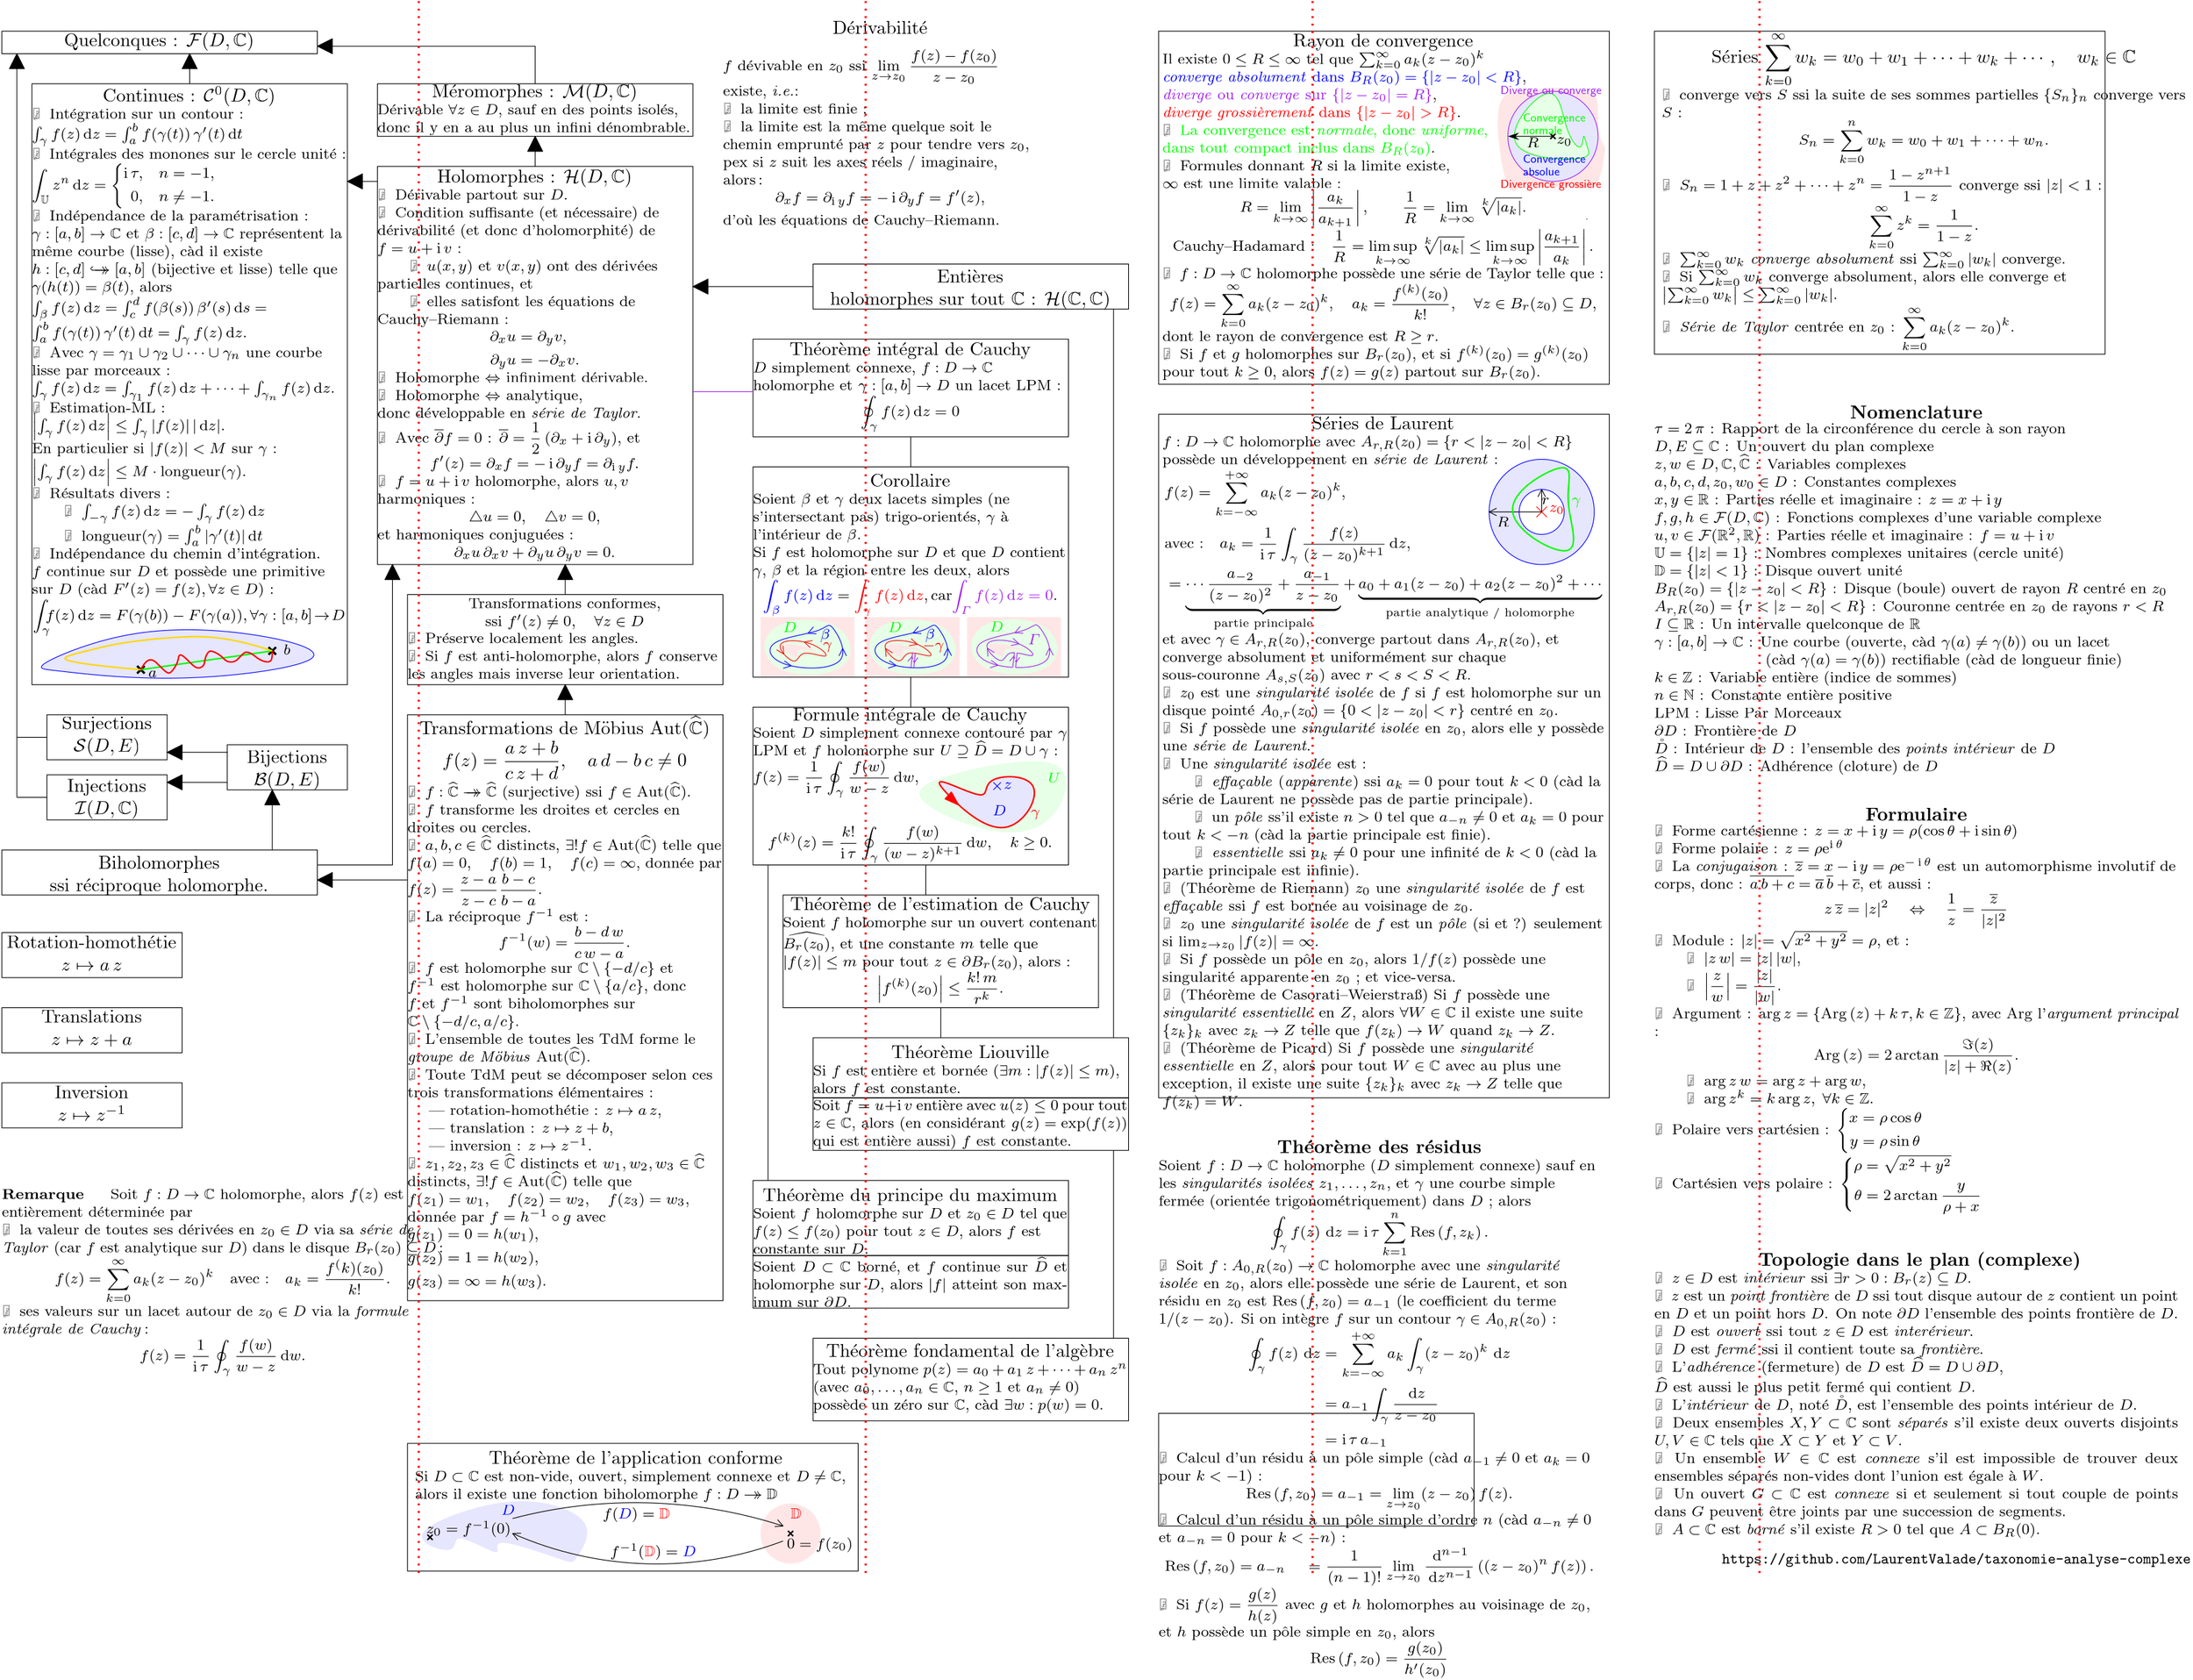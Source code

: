 <?xml version="1.0"?>
<!DOCTYPE ipe SYSTEM "ipe.dtd">
<ipe version="70218" creator="Ipe 7.2.20">
<info created="D:20210206192659" modified="D:20220508211540" title="Taxonomie et propriétés des fonctions complexes" author="Laurent Valade" subject="Analyse complexe" keywords="taxonomie; fonction; complexe; holomorphe; méromorphe; analytique; transformation conforme; biholomorphe; Möbius; Cauchy; Riemann; Taylor; Laurent; harmonique; intégrale; dérivée; série; singularité; pôle; surjection; injection; bijection;"/>
<preamble>
\usepackage{amsmath}
\usepackage{amssymb}

% Changement de l’espace inter-lignes
% https://tex.stackexchange.com/questions/83855
\usepackage{setspace}
%\renewcommand{\baselinestretch}{1}

% Pour \rotatebox[origin=c]{90}{Texte}
%\usepackage{graphicx}

% Espace fine pour la multiplication
\mathcode`\*=&quot;8000
{\catcode`\*=\active
\gdef*{\mathclose{}\,\mathopen{}}}

% Hyperliens
%\usepackage{hyperref}
% IPE ne supporte pas hyperref, cf ~/Logiciels/Logiciels.md

% Formule centrée
\newcommand{\formula}[1]{%
$\displaystyle
\hspace{\stretch{1}}
{#1}
\hspace{\stretch{1}}
$
}

% Divers
\newcommand{\textsquare}{$\blacksquare$}
\newcommand{\cad}{càd}
\newcommand{\ie}{\emph{i.e.}}

% Opérateurs et constantes
\newcommand{\dd}{\,\mathrm{d}}
\newcommand{\e}{\mathrm{e}}
\DeclareMathOperator{\ui}{\mathrm{i}}
\newcommand{\length}[1]{\mathrm{longueur}({#1})}
\newcommand{\closure}[1]{\widehat{#1}}
\newcommand{\interior}[1]{\mathring{#1}}  % https://tex.stackexchange.com/a/3270/214155
\newcommand{\boundary}[1]{{\partial #1}}
\newcommand{\ball}[2]{B_{#2}({#1})}  % boule B_R(z_0)
\newcommand{\annulus}[3]{A_{#2,#3}({#1})}  % couronne A_{r,R}(z_0)
\newcommand{\abs}[1]{|{#1}|}
\newcommand{\Abs}[1]{\left|{#1}\right|}
\newcommand{\conj}[1]{\overline{#1}}
\newcommand{\Arg}[1]{\mathrm{Arg}\left({#1}\right)}
\newcommand{\Res}[2]{\mathrm{Res}\left({#1}, {#2}\right)}

% Flèches
\newcommand{\vers}{\rightarrow}  % f : A \vers B
\newcommand{\injecte}{\hookrightarrow}
%\newcommand{\surjecte}{\twoheadrightarrow}
% ^ la pointe de  \twoheadrightarrow  est trop petite par rapport à celle de  \rightarrow  et  \hookrightarrow,
% j’en ai donc créé une sur le modèle de  \bijecte
\newcommand{\surjecte}{\rightarrow\mathrel{\mspace{-15mu}}\rightarrow}
% pour la bijection, cf réponse de egreg au topic
% Double head and hook arrow
% https://tex.stackexchange.com/questions/296151
\newcommand{\bijecte}{\hookrightarrow\mathrel{\mspace{-15mu}}\rightarrow}

% Composition
\newcommand{\comp}{\circ}

% Ensembles
\newcommand{\bbN}{\mathbb{N}}
\newcommand{\bbZ}{\mathbb{Z}}
\newcommand{\bbQ}{\mathbb{Q}}
\newcommand{\bbR}{\mathbb{R}}
\newcommand{\bbC}{\mathbb{C}}
\newcommand{\bbH}{\mathbb{H}}
\newcommand{\unitcircle}{\mathbb{U}}
\newcommand{\unitopendisk}{\mathbb{D}}
\newcommand{\aut}[1]{\mathrm{Aut}({#1})}
\newcommand{\riemannsphere}{\closure{\mathbb{C}}}
</preamble>
<ipestyle name="a3paper">
<symbol name="arrow/arc(spx)">
<path stroke="sym-stroke" fill="sym-stroke" pen="sym-pen">
0 0 m
-1 0.333 l
-1 -0.333 l
h
</path>
</symbol>
<symbol name="arrow/farc(spx)">
<path stroke="sym-stroke" fill="white" pen="sym-pen">
0 0 m
-1 0.333 l
-1 -0.333 l
h
</path>
</symbol>
<symbol name="arrow/ptarc(spx)">
<path stroke="sym-stroke" fill="sym-stroke" pen="sym-pen">
0 0 m
-1 0.333 l
-0.8 0 l
-1 -0.333 l
h
</path>
</symbol>
<symbol name="arrow/fptarc(spx)">
<path stroke="sym-stroke" fill="white" pen="sym-pen">
0 0 m
-1 0.333 l
-0.8 0 l
-1 -0.333 l
h
</path>
</symbol>
<symbol name="mark/circle(sx)" transformations="translations">
<path fill="sym-stroke">
0.6 0 0 0.6 0 0 e
0.4 0 0 0.4 0 0 e
</path>
</symbol>
<symbol name="mark/disk(sx)" transformations="translations">
<path fill="sym-stroke">
0.6 0 0 0.6 0 0 e
</path>
</symbol>
<symbol name="mark/fdisk(sfx)" transformations="translations">
<group>
<path fill="sym-fill">
0.5 0 0 0.5 0 0 e
</path>
<path fill="sym-stroke" fillrule="eofill">
0.6 0 0 0.6 0 0 e
0.4 0 0 0.4 0 0 e
</path>
</group>
</symbol>
<symbol name="mark/box(sx)" transformations="translations">
<path fill="sym-stroke" fillrule="eofill">
-0.6 -0.6 m
0.6 -0.6 l
0.6 0.6 l
-0.6 0.6 l
h
-0.4 -0.4 m
0.4 -0.4 l
0.4 0.4 l
-0.4 0.4 l
h
</path>
</symbol>
<symbol name="mark/square(sx)" transformations="translations">
<path fill="sym-stroke">
-0.6 -0.6 m
0.6 -0.6 l
0.6 0.6 l
-0.6 0.6 l
h
</path>
</symbol>
<symbol name="mark/fsquare(sfx)" transformations="translations">
<group>
<path fill="sym-fill">
-0.5 -0.5 m
0.5 -0.5 l
0.5 0.5 l
-0.5 0.5 l
h
</path>
<path fill="sym-stroke" fillrule="eofill">
-0.6 -0.6 m
0.6 -0.6 l
0.6 0.6 l
-0.6 0.6 l
h
-0.4 -0.4 m
0.4 -0.4 l
0.4 0.4 l
-0.4 0.4 l
h
</path>
</group>
</symbol>
<symbol name="mark/cross(sx)" transformations="translations">
<group>
<path fill="sym-stroke">
-0.43 -0.57 m
0.57 0.43 l
0.43 0.57 l
-0.57 -0.43 l
h
</path>
<path fill="sym-stroke">
-0.43 0.57 m
0.57 -0.43 l
0.43 -0.57 l
-0.57 0.43 l
h
</path>
</group>
</symbol>
<symbol name="arrow/fnormal(spx)">
<path stroke="sym-stroke" fill="white" pen="sym-pen">
0 0 m
-1 0.333 l
-1 -0.333 l
h
</path>
</symbol>
<symbol name="arrow/pointed(spx)">
<path stroke="sym-stroke" fill="sym-stroke" pen="sym-pen">
0 0 m
-1 0.333 l
-0.8 0 l
-1 -0.333 l
h
</path>
</symbol>
<symbol name="arrow/fpointed(spx)">
<path stroke="sym-stroke" fill="white" pen="sym-pen">
0 0 m
-1 0.333 l
-0.8 0 l
-1 -0.333 l
h
</path>
</symbol>
<symbol name="arrow/linear(spx)">
<path stroke="sym-stroke" pen="sym-pen">
-1 0.333 m
0 0 l
-1 -0.333 l
</path>
</symbol>
<symbol name="arrow/fdouble(spx)">
<path stroke="sym-stroke" fill="white" pen="sym-pen">
0 0 m
-1 0.333 l
-1 -0.333 l
h
-1 0 m
-2 0.333 l
-2 -0.333 l
h
</path>
</symbol>
<symbol name="arrow/double(spx)">
<path stroke="sym-stroke" fill="sym-stroke" pen="sym-pen">
0 0 m
-1 0.333 l
-1 -0.333 l
h
-1 0 m
-2 0.333 l
-2 -0.333 l
h
</path>
</symbol>
<symbol name="arrow/mid-normal(spx)">
<path stroke="sym-stroke" fill="sym-stroke" pen="sym-pen">
0.5 0 m
-0.5 0.333 l
-0.5 -0.333 l
h
</path>
</symbol>
<symbol name="arrow/mid-fnormal(spx)">
<path stroke="sym-stroke" fill="white" pen="sym-pen">
0.5 0 m
-0.5 0.333 l
-0.5 -0.333 l
h
</path>
</symbol>
<symbol name="arrow/mid-pointed(spx)">
<path stroke="sym-stroke" fill="sym-stroke" pen="sym-pen">
0.5 0 m
-0.5 0.333 l
-0.3 0 l
-0.5 -0.333 l
h
</path>
</symbol>
<symbol name="arrow/mid-fpointed(spx)">
<path stroke="sym-stroke" fill="white" pen="sym-pen">
0.5 0 m
-0.5 0.333 l
-0.3 0 l
-0.5 -0.333 l
h
</path>
</symbol>
<symbol name="arrow/mid-double(spx)">
<path stroke="sym-stroke" fill="sym-stroke" pen="sym-pen">
1 0 m
0 0.333 l
0 -0.333 l
h
0 0 m
-1 0.333 l
-1 -0.333 l
h
</path>
</symbol>
<symbol name="arrow/mid-fdouble(spx)">
<path stroke="sym-stroke" fill="white" pen="sym-pen">
1 0 m
0 0.333 l
0 -0.333 l
h
0 0 m
-1 0.333 l
-1 -0.333 l
h
</path>
</symbol>
<pen name="heavier" value="0.8"/>
<pen name="fat" value="1.2"/>
<pen name="ultrafat" value="2"/>
<symbolsize name="large" value="5"/>
<symbolsize name="small" value="2"/>
<symbolsize name="tiny" value="1.1"/>
<arrowsize name="large" value="10"/>
<arrowsize name="small" value="5"/>
<arrowsize name="tiny" value="3"/>
<color name="red" value="1 0 0"/>
<color name="blue" value="0 0 1"/>
<color name="green" value="0 1 0"/>
<color name="yellow" value="1 1 0"/>
<color name="orange" value="0.89 0.44 0"/>
<color name="gold" value="1 0.843 0"/>
<color name="purple" value="0.627 0.125 0.941"/>
<color name="gray" value="0.745"/>
<color name="brown" value="0.647 0.165 0.165"/>
<color name="navy" value="0 0 0.502"/>
<color name="pink" value="1 0.753 0.796"/>
<color name="seagreen" value="0.18 0.545 0.341"/>
<color name="turquoise" value="0.251 0.878 0.816"/>
<color name="violet" value="0.933 0.51 0.933"/>
<color name="lightblue" value="0.9 0.9 1"/>
<color name="lightcyan" value="0.9 1 1"/>
<color name="lightgreen" value="0.9 1 0.9"/>
<color name="lightyellow" value="1 1 0.9"/>
<color name="magenta" value="1 0 1"/>
<color name="cyan" value="0 1 1"/>
<color name="lightred" value="1 0.9 0.9"/>
<color name="lightmagenta" value="1 0.9 1"/>
<dashstyle name="dotted" value="[1 3] 0"/>
<dashstyle name="dashed" value="[4] 0"/>
<dashstyle name="dash dotted" value="[4 2 1 2] 0"/>
<dashstyle name="dash dot dotted" value="[4 2 1 2 1 2] 0"/>
<textsize name="large" value="\large"/>
<textsize name="Large" value="\Large"/>
<textsize name="LARGE" value="\LARGE"/>
<textsize name="huge" value="\huge"/>
<textsize name="Huge" value="\Huge"/>
<textsize name="small" value="\small"/>
<textsize name="footnote" value="\footnotesize"/>
<textsize name="tiny" value="\tiny"/>
<textstyle name="center" begin="\begin{center}" end="\end{center}"/>
<textstyle name="itemize" begin="\begin{itemize}" end="\end{itemize}"/>
<textstyle name="item" begin="\begin{itemize}\item{}" end="\end{itemize}"/>
<gridsize name="4 pts" value="4"/>
<gridsize name="8 pts (~3 mm)" value="8"/>
<gridsize name="16 pts (~6 mm)" value="16"/>
<gridsize name="32 pts (~12 mm)" value="32"/>
<gridsize name="10 pts (~3.5 mm)" value="10"/>
<gridsize name="20 pts (~7 mm)" value="20"/>
<gridsize name="14 pts (~5 mm)" value="14"/>
<gridsize name="28 pts (~10 mm)" value="28"/>
<gridsize name="56 pts (~20 mm)" value="56"/>
<gridsize name="1 pts" value="1"/>
<gridsize name="2 pts" value="2"/>
<anglesize name="90 deg" value="90"/>
<anglesize name="60 deg" value="60"/>
<anglesize name="45 deg" value="45"/>
<anglesize name="30 deg" value="30"/>
<anglesize name="22.5 deg" value="22.5"/>
<opacity name="10%" value="0.1"/>
<opacity name="30%" value="0.3"/>
<opacity name="50%" value="0.5"/>
<opacity name="75%" value="0.75"/>
<layout paper="1190 841" origin="0 0" frame="1190 841"/>
<tiling name="falling" angle="-60" step="4" width="1"/>
<tiling name="rising" angle="30" step="4" width="1"/>
</ipestyle>
<page>
<layer name="alpha"/>
<view layers="alpha" active="alpha"/>
<text layer="alpha" matrix="1 0 0 1 -32 0" transformations="translations" pos="48 816" stroke="black" type="label" width="167.372" height="7.473" depth="2.49" valign="baseline">\begin{minipage}{168pt}
\begin{center}
Quelconques : $\mathcal{F}(D, \bbC)$
\end{center}
\end{minipage}</text>
<path stroke="black">
16 824 m
16 812 l
184 812 l
184 824 l
h
</path>
<path matrix="1 0 0 1 -304 -28" stroke="black">
520 824 m
520 796 l
688 796 l
688 824 l
h
</path>
<path matrix="1 0 0 1 -304 60" stroke="black">
520 692 m
520 480 l
688 480 l
688 692 l
h
</path>
<path matrix="1 0 0 1 -304 60" stroke="black">
604 708 m
604 692 l
</path>
<path matrix="1 0 0 1 16 12" stroke="black" fill="black">
100 800 m
96 792 l
104 792 l
104 792 l
h
</path>
<path matrix="0 1 -1 0 984 716" stroke="black" fill="black">
100 800 m
96 792 l
104 792 l
104 792 l
h
</path>
<text matrix="1 0 0 1 352 -44" transformations="translations" pos="48 816" stroke="black" type="label" width="167.372" height="57.54" depth="52.67" valign="baseline">\begin{minipage}{168pt}
\begin{center}
Dérivabilité
\end{center}
\vspace{-3ex}
\begin{flushleft}
\begin{footnotesize}
$f$ dévivable en $z_{0}$ ssi 
$\displaystyle \lim_{z \to z_0} \frac{f(z) - f(z_0)}{z - z_0}$
existe, \ie{}:
\\
\textbullet\; la limite est finie ;
\\
\textbullet\; la limite est la même quelque soit le chemin emprunté par $z$ pour tendre vers $z_{0}$, pex si $z$ suit les axes réels / imaginaire, alors\,: \\
\formula{%
\partial_{x} f = \partial_{\ui y} f = - \ui \partial_{y} f = f&apos;(z),
} \\
d’où les équations de Cauchy--Riemann.
\end{footnotesize}
\end{flushleft}
\end{minipage}</text>
<text matrix="1 0 0 1 168 -36" transformations="translations" pos="48 816" stroke="black" type="label" width="167.372" height="16.289" depth="11.33" valign="baseline">\begin{minipage}{168pt}
\begin{center}
Méromorphes : $\mathcal{M}(D, \bbC)$
\end{center}
\begin{footnotesize}
\begin{flushleft}
\vspace{-3ex}
Dérivable $\forall z \in D$, sauf en des points isolés, \\
donc il y en a au plus un infini dénombrable. 
\end{flushleft}
\end{footnotesize}
\end{minipage}</text>
<text matrix="1 0 0 1 168 -172" transformations="translations" pos="48 816" stroke="black" type="label" width="167.372" height="106.912" depth="102.18" valign="baseline">\begin{minipage}{168pt}
\begin{center}
Holomorphes : $\mathcal{H}(D, \bbC)$
\end{center}
%
%
\begin{flushleft}
\begin{footnotesize}
\vspace{-3ex}
%
\textbullet\; Dérivable partout sur $D$. \\
%
\textbullet\; Condition suffisante (et nécessaire) de dérivabilité (et donc d’holomorphité) de $f = u + \ui v$ :\\
\hspace{2em}\textbullet\; $u(x, y)$ et $v(x, y)$ ont des dérivées partielles continues, et \\
\hspace{2em}\textbullet\; elles satisfont les équations de Cauchy--Riemann :\\
\formula{%
\begin{aligned}
\partial_x u &amp;= \partial_y v,\\
\partial_y u &amp;= -\partial_x v.
\end{aligned}
} \\
%
\textbullet\; Holomorphe $\Leftrightarrow$ infiniment dérivable. \\
%
\textbullet\; Holomorphe $\Leftrightarrow$ analytique, \\
donc développable en \emph{série de Taylor}. \\
%
\textbullet\; Avec $\overline{\partial} f = 0$ : 
$\displaystyle \overline{\partial} = \frac{1}{2} \left(\partial_x + \ui \partial_y\right)$, et \\
\formula{%
f’(z) = \partial_x f = - \ui \partial_y f = \partial_{\ui y} f.
} \\
%
\textbullet\; $f = u + \ui v$ holomorphe, alors $u, v$ harmoniques :\\
\formula{%
\triangle u = 0, \quad \triangle v = 0,
} \\
et harmoniques conjuguées :\\
\formula{%
\partial_x u * \partial_x v + \partial_y u * \partial_y v = 0.
} \\
%
\end{footnotesize}
\end{flushleft}
\end{minipage}</text>
<text matrix="1 0 0 1 -32 -660" transformations="translations" pos="48 816" stroke="black" type="label" width="235.118" height="52.115" depth="48.23" valign="baseline" size="footnote">\begin{minipage}{236pt}
\begin{flushleft}
\textbf{Remarque}
\hspace{1em}
Soit $f : D \vers \bbC$ holomorphe, alors $f(z)$ est entièrement déterminée par\\
%
\textbullet\; la valeur de toutes ses dérivées en $z_0 \in D$ via sa \emph{série de Taylor} (car $f$ est analytique sur $D$) dans le disque $B_r(z_0) \subseteq D$\,:\\
\formula{%
f(z) = \sum_{k = 0}^{\infty} a_k (z - z_0)^k \quad\text{avec :}\quad a_k = \frac{f^(k)(z_0)}{k!}.
} \\
%
\textbullet\; ses valeurs sur un lacet autour de $z_0 \in D$ via la \emph{formule intégrale de Cauchy}\,:\\
\formula{%
f(z) = \frac{1}{\ui \tau} \oint_\gamma \frac{f(w)}{w - z} \dd w.
}
%
\end{flushleft}
\end{minipage}</text>
<text matrix="1 0 0 1 848 -292" transformations="translations" pos="48 816" stroke="black" type="label" width="278.954" height="100.719" depth="95.96" valign="baseline">\begin{minipage}{280pt}
\begin{center}
\textbf{Nomenclature}
\end{center}
\vspace{-5ex}
\begin{flushleft}
\begin{footnotesize}
$\tau = 2 * \pi$ : Rapport de la circonférence du cercle à son rayon \\
$D, E \subseteq \bbC$ : Un ouvert du plan complexe \\
$z, w \in D, \bbC, \riemannsphere$ : Variables complexes \\
$a, b, c, d, z_0, w_0 \in D$ : Constantes complexes \\
$x, y \in \bbR$ : Parties réelle et imaginaire : $z = x + \ui y$ \\
$f, g, h \in \mathcal{F}(D, \bbC)$ : Fonctions complexes d’une variable complexe \\
$u, v \in \mathcal{F}(\bbR^2, \bbR)$ : Parties réelle et imaginaire : $f = u + \ui v$ \\
$\unitcircle = \left\{|z| = 1\right\}$ : Nombres complexes unitaires (cercle unité) \\
$\unitopendisk = \left\{|z| &lt; 1\right\}$ : Disque ouvert unité \\
$\ball{z_0}{R} = \{|z - z_0| &lt; R\}$ : Disque (boule) ouvert de rayon $R$ centré en $z_0$ \\
$\annulus{z_0}{r}{R} = \{r &lt; |z - z_0| &lt; R\}$ : Couronne centrée en $z_0$ de rayons $r &lt; R$ \\
$I \subseteq \bbR$ : Un intervalle quelconque de $\bbR$ \\
$\gamma : [a, b] \vers \bbC$ : Une courbe (ouverte, càd $\gamma(a) \neq \gamma(b)$) ou un lacet \\
\phantom{$\gamma : [a, b] \vers \bbC$ : } (càd $\gamma(a) = \gamma(b)$) rectifiable (càd de longueur finie) \\
$k \in \bbZ$ : Variable entière (indice de sommes) \\
$n \in \bbN$ : Constante entière positive \\
LPM : Lisse Par Morceaux \\
$\boundary{D}$ : Frontière de $D$ \\
$\interior{D}$ : Intérieur de $D$ : l’ensemble des \emph{points intérieur} de $D$ \\
$\closure{D} = D \cup \boundary{D}$ : Adhérence (cloture) de $D$ \\
\end{footnotesize}
\end{flushleft}
\end{minipage}</text>
<text matrix="1 0 0 1 400 -132" transformations="translations" pos="48 816" stroke="black" type="label" width="167.372" height="13.164" depth="8.2" valign="baseline">\begin{minipage}{168pt}
\begin{center}
Entières \\
holomorphes sur tout $\bbC$ : $\mathcal{H}(\bbC, \bbC)$
\end{center}
\end{minipage}</text>
<path matrix="0.954545 0 0 1 432.727 -124" stroke="black">
16 824 m
16 800 l
192 800 l
192 824 l
h
</path>
<path matrix="0 1 -1 0 1184 588" stroke="black" fill="black">
100 800 m
96 792 l
104 792 l
104 792 l
h
</path>
<path stroke="black">
24 812 m
24 416 l
</path>
<path matrix="1 0 0 1 -76 12" stroke="black" fill="black">
100 800 m
96 792 l
104 792 l
104 792 l
h
</path>
<text matrix="1 0 0 1 -8 -370" transformations="translations" pos="48 816" stroke="black" type="label" width="63.761" height="13.114" depth="8.14" valign="baseline">\begin{minipage}{64pt}
\begin{center}
Surjections $\mathcal{S}(D, E)$
\end{center}
\end{minipage}</text>
<path matrix="1 0 0 1 -16 108" stroke="black">
56 352 m
56 328 l
120 328 l
120 352 l
h
</path>
<text matrix="1 0 0 1 88 -388" transformations="translations" pos="48 816" stroke="black" type="label" width="63.761" height="13.114" depth="8.14" valign="baseline">\begin{minipage}{64pt}
\begin{center}
Bijections \\
$\mathcal{B}(D, E)$
\end{center}
\end{minipage}</text>
<text matrix="1 0 0 1.32949 -8 -672.181" transformations="translations" pos="48 816" stroke="black" type="label" width="63.761" height="13.114" depth="8.14" valign="baseline">\begin{minipage}{64pt}
\begin{center}
Injections \\
$\mathcal{I}(D, \bbC)$
\end{center}
\end{minipage}</text>
<path matrix="1 0 0 1 -288 220" stroke="black">
520 304 m
520 256 l
688 256 l
688 304 l
h
</path>
<text matrix="1 0 0 1 184 -318" transformations="translations" pos="48 816" stroke="black" type="label" width="167.372" height="24.28" depth="20.33" valign="baseline" size="footnote">\begin{minipage}{168pt}
\begin{center}
Transformations conformes, \\
ssi $f’(z) \neq 0, \quad \forall z \in D$
\end{center}
%
%
\begin{flushleft}
\begin{footnotesize}
\vspace{-3ex}
%
\textbullet\; Préserve localement les angles. \\
%
\textbullet\; Si $f$ est anti-holomorphe, alors $f$ conserve les angles mais inverse leur orientation. \\
%
\end{footnotesize}
\end{flushleft}
\end{minipage}</text>
<path matrix="1 0 0 1 216 -260" stroke="black" fill="black">
100 800 m
96 792 l
104 792 l
104 792 l
h
</path>
<text matrix="1 0 0 1 -32 -444" transformations="translations" pos="48 816" stroke="black" type="label" width="167.372" height="12.891" depth="7.92" valign="baseline">\begin{minipage}{168pt}
\begin{center}
Biholomorphes \\
ssi réciproque holomorphe.
\end{center}
\end{minipage}</text>
<path matrix="1 0 0 1 -272 124" stroke="black">
288 264 m
288 240 l
456 240 l
456 264 l
h
</path>
<path matrix="1 0 0 1 176 100" stroke="black">
56 360 m
56 48 l
224 48 l
224 360 l
h
</path>
<text matrix="1 0 0 1 184 -512" transformations="translations" pos="48 816" stroke="black" type="label" width="167.372" height="155.447" depth="150.83" valign="baseline">\begin{minipage}{168pt}
\begin{center}
Transformations de Möbius $\aut{\riemannsphere}$ \\
$\displaystyle f(z) = \frac{a * z + b}{c * z + d}, \quad a * d - b * c \neq 0$
\end{center}
%
%
\begin{flushleft}
\begin{footnotesize}
\vspace{-3ex}
%
\textbullet\; $f : \riemannsphere \surjecte \riemannsphere$ (surjective) ssi $f \in \mathrm{Aut}(\riemannsphere)$. \\
%
\textbullet\; $f$ transforme les droites et cercles en droites ou cercles. \\
%
\textbullet\;  $a, b, c \in \riemannsphere$ distincts, $\exists! f \in \aut{\riemannsphere}$ telle que \\
$f(a) = 0, \quad f(b) = 1, \quad f(c) = \infty$, donnée par \\
$\displaystyle f(z) = \frac{z - a}{z - c} \frac{b - c}{b - a}$. \\
%
\textbullet\; La réciproque $f^{-1}$ est : \\
\formula{%
f^{-1}(w) = \frac{b - d * w}{c * w - a}.
} \\
%
\textbullet\; $f$ est holomorphe sur $\bbC \setminus \{-d/c\}$ et \\
$f^{-1}$ est holomorphe sur $\bbC \setminus \{a/c\}$, donc \\
$f$ et $f^{-1}$ sont biholomorphes sur $\bbC \setminus \{-d/c, a/c\}$. \\
%
\textbullet\; L’ensemble de toutes les TdM forme le \emph{groupe de Möbius} $\aut{\riemannsphere}$. \\
%
\textbullet\; Toute TdM peut se décomposer selon ces trois transformations élémentaires : \\
\hspace{1em} --- rotation-homothétie : $z \mapsto a * z$, \\
\hspace{1em} --- translation : $z \mapsto z + b$, \\
\hspace{1em} --- inversion : $z \mapsto z^{-1}$. \\
%
\textbullet\; $z_1, z_2, z_3 \in \riemannsphere$ distincts et $w_1, w_2, w_3 \in \riemannsphere$ distincts, $\exists! f \in \aut{\riemannsphere}$ telle que \\
$f(z_1) = w_1, \quad f(z_2) = w_2, \quad f(z_3) = w_3$, \\
donnée par $f = h^{-1} \comp g$ avec  \\
$\displaystyle\begin{aligned}
g(z_1) &amp;= 0 = h(w_1), \\
g(z_2) &amp;= 1 = h(w_2), \\
g(z_3) &amp;= \infty = h(w_3).
\end{aligned}$
%
\end{footnotesize}
\end{flushleft}
\end{minipage}</text>
<text matrix="1 0 0 1.32949 -32 -754.181" transformations="translations" pos="48 816" stroke="black" type="label" width="95.641" height="11.924" depth="6.95" valign="baseline">\begin{minipage}{96pt}
\begin{center}
Rotation-homothétie \\
$z \mapsto a * z$
\end{center}
\end{minipage}</text>
<text matrix="1 0 0 1.32949 -32 -794.18" transformations="translations" pos="48 816" stroke="black" type="label" width="95.641" height="12.334" depth="7.37" valign="baseline">\begin{minipage}{96pt}
\begin{center}
Translations \\
$z \mapsto z + a$
\end{center}
\end{minipage}</text>
<text matrix="1 0 0 1.32949 -32 -834.18" transformations="translations" pos="48 816" stroke="black" type="label" width="95.641" height="11.873" depth="6.89" valign="baseline">\begin{minipage}{96pt}
\begin{center}
Inversion \\
$z \mapsto z^{-1}$
\end{center}
\end{minipage}</text>
<path matrix="1 0 0 1 -240 228" stroke="black">
256 36 m
256 12 l
352 12 l
352 36 l
h
</path>
<path matrix="1 0 0 1 200 -32" stroke="black" fill="black">
100 800 m
96 792 l
104 792 l
104 792 l
h
</path>
<group matrix="1 0 0 1 676 -24">
<path stroke="blue" fill="lightblue">
28 0 0 28 160 592 e
</path>
<path stroke="blue" fill="white">
12 0 0 12 160 592 e
</path>
<path matrix="0.707107 0.707107 -0.707107 0.707107 465.47 60.2557" stroke="red">
160 596 m
160 588 l
</path>
<path matrix="0.707107 0.707107 -0.707107 0.707107 465.47 60.2557" stroke="red">
156 592 m
164 592 l
</path>
<text matrix="1 0 0 1 116 -224" transformations="translations" pos="48 816" stroke="black" type="label" width="8.09" height="3.439" depth="1.1" valign="baseline" size="footnote" style="math">{\color{red}z_0}</text>
<path stroke="black">
160 592 m
160 604 l
</path>
<path matrix="0.5 0 0 1 80 -8" stroke="black">
156 608 m
160 612 l
164 608 l
</path>
<text matrix="1 0 0 1 112 -220" transformations="translations" pos="48 816" stroke="black" type="label" width="4.057" height="3.432" depth="0" valign="baseline" size="footnote" style="math">r</text>
<path stroke="black" fill="lightblue">
160 592 m
132 592 l
</path>
<path matrix="0 0.5 -1 0 744 512" stroke="black">
156 608 m
160 612 l
164 608 l
</path>
<text matrix="1 0 0 1 128 -220" transformations="translations" pos="48 816" stroke="black" type="label" width="4.832" height="3.431" depth="1.55" valign="baseline" size="footnote" style="math">{\color[rgb]{0,1,0}\gamma}</text>
<text matrix="1 0 0 1 88 -232" transformations="translations" pos="48 816" stroke="black" type="label" width="6.427" height="5.446" depth="0" valign="baseline" size="footnote" style="math">R</text>
<path stroke="green" pen="heavier">
176 612
172 596
184 560
128 592
172 620 u
</path>
</group>
<text matrix="1 0 0 1 -16 -170" transformations="translations" pos="48 816" stroke="black" type="label" width="167.372" height="148.646" depth="144.02" valign="baseline">\begin{minipage}{168pt}
\begin{center}
Continues : $\mathcal{C}^0(D, \bbC)$
\end{center}
\begin{footnotesize}
\begin{flushleft}
\vspace{-3ex}
%
\textbullet\; Intégration sur un contour : \\
$\int_\gamma f(z) \dd z = \int_a^b f(\gamma(t)) * \gamma’(t) \dd t$ \\
%
\textbullet\; Intégrales des monones sur le cercle unité :\\
$\displaystyle \int_{\unitcircle} z^n \dd z =
\left\{\begin{aligned}
\ui \tau, &amp;\quad n = -1, \\
0, &amp;\quad n \neq -1.
\end{aligned}\right.$ \\
%
\textbullet\; Indépendance de la paramétrisation : $\gamma : [a, b] \vers \bbC$ et $\beta : [c, d] \vers \bbC$ représentent la même courbe (lisse), càd il existe $h : [c, d] \bijecte [a, b]$ (bijective et lisse) telle que $\gamma(h(t)) = \beta(t)$, alors \\
$\int_\beta f(z) \dd z
= \int_c^d f(\beta(s)) * \beta&apos;(s) \dd s
= \int_a^b f(\gamma(t)) * \gamma&apos;(t) \dd t
= \int_\gamma f(z) \dd z$. \\
%
\textbullet\; Avec $\gamma = \gamma_1 \cup \gamma_2 \cup \cdots \cup \gamma_n$ une courbe lisse par morceaux : \\
$\int_\gamma f(z) \dd z = \int_{\gamma_1} f(z) \dd z + \cdots + \int_{\gamma_n} f(z) \dd z$.
%
\textbullet\; Estimation-ML : \\
$\Abs{\int_\gamma f(z) \dd z} \leq \int_\gamma \abs{f(z)} * \abs{\dd z}$. \\
En particulier si $\abs{f(z)} &lt; M$ sur $\gamma$ : \\
$\Abs{\int_\gamma f(z) \dd z} \leq M \cdot \length{\gamma}$. \\
%
\textbullet\; Résultats divers : \\
\hspace{2em}\textbullet\; $\int_{-\gamma} f(z) \dd z = - \int_\gamma f(z) \dd z$ \\
\hspace{2em}\textbullet\; $\length{\gamma} = \int_a^b \abs{\gamma&apos;(t)} \dd t$ \\
%
\textbullet\; Indépendance du chemin d’intégration. \\
$f$ continue sur $D$ et possède une primitive sur $D$ (càd $F&apos;(z) = f(z), \forall z \in D$) : \\
\formula{%
\int_\gamma \!\!\! f(z) \dd z = F(\gamma(b)) - F(\gamma(a)), 
\forall \gamma : [a, b] \! \vers \! D
}
%
\end{flushleft}
\end{footnotesize}
\end{minipage}</text>
<path matrix="1 0 0 1 -16 0" stroke="black">
48 796 m
48 476 l
216 476 l
216 796 l
h
</path>
<text matrix="1 0 0 1 368 -184" transformations="translations" pos="48 816" stroke="black" type="label" width="167.372" height="26.406" depth="21.47" valign="baseline">\begin{minipage}{168pt}
\begin{center}
Théorème intégral de Cauchy
\end{center}
\begin{footnotesize}
\begin{flushleft}
\vspace{-3ex}
$D$ simplement connexe, $f : D \vers \bbC$ holomorphe et $\gamma : [a, b] \vers D$ un lacet LPM : \\
\formula{%
\oint_\gamma f(z) \dd z = 0
}
\end{flushleft}
\end{footnotesize}
\end{minipage}</text>
<path matrix="1 0 0 1 -96 -28" stroke="black">
512 688 m
512 636 l
680 636 l
680 688 l
h
</path>
<text matrix="1 0 0 1 368 -268" transformations="translations" pos="48 816" stroke="black" type="label" width="167.372" height="40.367" depth="35.46" valign="baseline">\begin{minipage}{168pt}
\begin{center}
Corollaire
\end{center}
\begin{footnotesize}
\begin{flushleft}
\vspace{-3ex}
Soient $\beta$ et $\gamma$ deux lacets simples (ne s’intersectant pas) trigo-orientés, $\gamma$ à l’intérieur de $\beta$. \\
Si $f$ est holomorphe sur $D$ et que $D$ contient $\gamma$, $\beta$ et la région entre les deux, alors \\
\formula{%
{\color{blue}\int_\beta f(z) \dd z}
=
{\color{red}\int_\gamma f(z) \dd z},
\text{car}
{\color{purple}\int_\varGamma f(z) \dd z = 0}.
}
\end{flushleft}
\end{footnotesize}
\end{minipage}</text>
<text matrix="1 0 0 1 368 -396" transformations="translations" pos="48 816" stroke="black" type="label" width="167.372" height="43.886" depth="39" valign="baseline">\begin{minipage}{168pt}
\begin{center}
Formule intégrale de Cauchy
\end{center}
\begin{footnotesize}
\begin{flushleft}
\vspace{-3ex}
Soient $D$ simplement connexe contouré par $\gamma$ LPM et $f$ holomorphe sur $U \supseteq \closure{D} = D \cup \gamma$ : \\
$\displaystyle
f(z) = \frac{1}{\ui \tau} \oint_\gamma \frac{f(w)}{w - z} \dd w,
$ \\
\vspace{4ex}
\formula{%
f^{(k)}(z) = \frac{k!}{\ui \tau} \oint_\gamma \frac{f(w)}{(w - z)^{k + 1}} \dd w, \quad k \geq 0.
}
\end{flushleft}
\end{footnotesize}
\end{minipage}</text>
<path matrix="1 0 0 1 0 128" stroke="black">
416 336 m
416 252 l
584 252 l
584 336 l
h
</path>
<group matrix="1 0 0 1 -92 -28">
<path fill="lightred">
512 540 m
512 508 l
562 508 l
562 540 l
h
</path>
<path fill="lightgreen">
512 540
560 540
564 508
512 508 u
</path>
<path stroke="red">
552 516
540 528
516 528
532 512
532 524 u
</path>
<path stroke="blue">
548 532
512 528
520 512
564 512
548 540 u
</path>
<text matrix="1 0 0 1 4 -4" transformations="translations" pos="520 536" stroke="green" type="label" width="7.183" height="5.446" depth="0" valign="baseline" size="footnote" style="math">D</text>
<path matrix="1 0 0 1 -14.2155 -4.69174" stroke="blue">
568 524 m
570 528 l
572 524 l
</path>
<path matrix="-0.39336 0.919384 -0.919384 -0.39336 1246.93 215.019" stroke="blue">
568 524 m
570 528 l
572 524 l
</path>
<path matrix="-0.14965 -0.988739 0.988739 -0.14965 91.5714 1156.69" stroke="blue">
568 524 m
570 528 l
572 524 l
</path>
<path matrix="0.292465 0.956276 -0.956276 0.292465 873.502 -172.759" stroke="red">
568 524 m
570 528 l
572 524 l
</path>
<text matrix="1 0 0 1 25.3157 -12.9029" transformations="translations" pos="520 536" stroke="red" type="label" width="4.832" height="3.431" depth="1.55" valign="baseline" size="footnote" style="math">\gamma</text>
<text matrix="1 0 0 1 23.865 -7.71093" transformations="translations" pos="520 536" stroke="blue" type="label" width="5.161" height="5.535" depth="1.55" valign="baseline" size="footnote" style="math">\beta</text>
<path fill="lightgreen">
542.365 521.914 m
542.365 521.914 l
</path>
<path fill="lightred">
543.745 522.1
528.758 526.399
519.551 524.925
533.926 515.498
529.682 523.823
540.924 521.769 u
</path>
<path matrix="-0.84083 -0.541299 0.541299 -0.84083 717.891 1272.8" stroke="red">
568 524 m
570 528 l
572 524 l
</path>
</group>
<group matrix="1 0 0 1 -92 -28">
<path matrix="1 0 0 1 56 0" fill="lightred">
512 540 m
512 508 l
562 508 l
562 540 l
h
</path>
<path matrix="1 0 0 1 55.9095 0.117443" fill="lightgreen">
512 540
560 540
564 508
512 508 u
</path>
<path matrix="1 0 0 1 55.9095 0.117443" stroke="red">
552 516
540 528
516 528
532 512
532 524 u
</path>
<path matrix="1 0 0 1 55.9095 0.117443" stroke="blue">
548 532
512 528
520 512
564 512
548 540 u
</path>
<text matrix="1 0 0 1 59.9095 -3.88256" transformations="translations" pos="520 536" stroke="green" type="label" width="7.183" height="5.446" depth="0" valign="baseline" size="footnote" style="math">D</text>
<path matrix="1 0 0 1 41.694 -4.5743" stroke="blue">
568 524 m
570 528 l
572 524 l
</path>
<path matrix="-0.39336 0.919384 -0.919384 -0.39336 1302.84 215.136" stroke="blue">
568 524 m
570 528 l
572 524 l
</path>
<path matrix="-0.14965 -0.988739 0.988739 -0.14965 147.481 1156.81" stroke="blue">
568 524 m
570 528 l
572 524 l
</path>
<path matrix="-0.280405 -0.959882 0.959882 -0.280405 248.478 1220.7" stroke="red">
568 524 m
570 528 l
572 524 l
</path>
<text matrix="1 0 0 1 78.3157 -13.2322" transformations="translations" pos="520 536" stroke="red" type="label" width="11.419" height="4.815" depth="1.55" valign="baseline" size="footnote" style="math">-\gamma</text>
<text matrix="1 0 0 1 79.7745 -7.59349" transformations="translations" pos="520 536" stroke="blue" type="label" width="5.161" height="5.535" depth="1.55" valign="baseline" size="footnote" style="math">\beta</text>
<path stroke="purple">
592.949 520.96 m
592.109 513.167 l
</path>
<path stroke="purple">
594.409 520.757 m
593.62 512.985 l
</path>
<path stroke="purple">
590.459 516.435 m
592.645 518.97 l
593.233 517.614 l
</path>
<path stroke="purple">
593.383 516.805 m
593.863 515.847 l
595.829 518.408 l
</path>
<path matrix="1 0 0 1 56.035 0.109935" fill="lightred">
543.745 522.1
528.758 526.399
519.551 524.925
533.926 515.498
529.682 523.823
540.924 521.769 u
</path>
<path matrix="0.861111 0.508417 -0.508417 0.861111 356.162 -221.135" stroke="red">
568 524 m
570 528 l
572 524 l
</path>
</group>
<group matrix="1 0 0 1 -92 -28">
<path matrix="1 0 0 1 110 0" fill="lightred">
512 540 m
512 508 l
562 508 l
562 540 l
h
</path>
<path matrix="1 0 0 1 110.148 0.273518" fill="lightgreen">
512 540
560 540
564 508
512 508 u
</path>
<path matrix="1 0 0 1 110.148 0.273518" stroke="purple">
552 516
540 528
516 528
532 512
532 524 u
</path>
<path matrix="1 0 0 1 110.148 0.273518" stroke="purple">
548 532
512 528
520 512
564 512
548 540 u
</path>
<text matrix="1 0 0 1 114.148 -3.72649" transformations="translations" pos="520 536" stroke="green" type="label" width="7.183" height="5.446" depth="0" valign="baseline" size="footnote" style="math">D</text>
<path matrix="1 0 0 1 95.9322 -4.41823" stroke="purple">
568 524 m
570 528 l
572 524 l
</path>
<path matrix="-0.39336 0.919384 -0.919384 -0.39336 1357.08 215.292" stroke="purple">
568 524 m
570 528 l
572 524 l
</path>
<path matrix="-0.14965 -0.988739 0.988739 -0.14965 201.719 1156.97" stroke="purple">
568 524 m
570 528 l
572 524 l
</path>
<path matrix="-0.280405 -0.959882 0.959882 -0.280405 302.716 1220.86" stroke="purple">
568 524 m
570 528 l
572 524 l
</path>
<text matrix="1 0 0 1 134.536 -10.4598" transformations="translations" pos="520 536" stroke="purple" type="label" width="6.3" height="5.446" depth="0" valign="baseline" size="footnote" style="math">\varGamma</text>
<path matrix="1 0 0 1 54.2382 0.156075" stroke="purple">
592.949 520.96 m
592.109 513.167 l
</path>
<path matrix="1 0 0 1 54.2382 0.156075" stroke="purple">
594.409 520.757 m
593.62 512.985 l
</path>
<path matrix="1 0 0 1 54.2382 0.156075" stroke="purple">
590.459 516.435 m
592.645 518.97 l
593.233 517.614 l
</path>
<path matrix="1 0 0 1 54.2382 0.156075" stroke="purple">
593.383 516.805 m
593.863 515.847 l
595.829 518.408 l
</path>
<path fill="lightgreen">
0.707653 0 0 0.707653 647.955 521.252 e
</path>
<path matrix="1 0 0 1 -0.848997 -8.29326" fill="lightgreen">
0.707653 0 0 0.707653 647.955 521.252 e
</path>
<path matrix="1 0 0 1 109.951 0.35951" fill="lightred">
543.745 522.1
528.758 526.399
519.551 524.925
533.926 515.498
529.682 523.823
540.924 521.769 u
</path>
<path matrix="0.861111 0.508417 -0.508417 0.861111 410.4 -220.979" stroke="purple">
568 524 m
570 528 l
572 524 l
</path>
</group>
<group matrix="1 0 0 1 -88 20">
<path matrix="0.77193 0 0 1 148.912 0" fill="lightgreen">
592 408
640 416
688 416
660 364
556 396 u
</path>
<path stroke="red" fill="lightblue" pen="heavier">
624 408
664 408
640 368
604 400
600 408
632 392 u
</path>
<path matrix="0.736015 -0.676965 0.676965 0.736015 -121.701 568.154" stroke="red" fill="lightblue" pen="heavier" arrow="normal/normal">
656 368 m
660 368 l
</path>
<text transformations="translations" pos="661.169 403.813" stroke="green" type="label" width="6.578" height="5.446" depth="0" valign="baseline" size="footnote" style="math">U</text>
<text matrix="1 0 0 1 -9.20711 -17.9532" transformations="translations" pos="661.169 403.813" stroke="red" type="label" width="4.832" height="3.431" depth="1.55" valign="baseline" size="footnote" style="math">\gamma</text>
<text matrix="1 0 0 1 -29.526 -17.3683" transformations="translations" pos="661.169 403.813" stroke="blue" type="label" width="7.183" height="5.446" depth="0" valign="baseline" size="footnote" style="math">D</text>
<path matrix="1 0 0 1 10 34" stroke="blue" fill="red">
622 370 m
626 366 l
</path>
<path matrix="1 0 0 1 10 34" stroke="blue" fill="red">
622 366 m
626 370 l
</path>
<text matrix="1 0 0 1 -23.526 -3.3683" transformations="translations" pos="661.169 403.813" stroke="blue" type="label" width="4.276" height="3.432" depth="0" valign="baseline" size="footnote" style="math">z</text>
</group>
<text matrix="1 0 0 1 384 -484" transformations="translations" pos="48 816" stroke="black" type="label" width="167.372" height="30.948" depth="26.02" valign="baseline">\begin{minipage}{168pt}
\begin{center}
Théorème de l’estimation de Cauchy
\end{center}
\begin{footnotesize}
\begin{flushleft}
\vspace{-3ex}
Soient $f$ holomorphe sur un ouvert contenant $\closure{\ball{z_0}{r}}$, et une constante $m$ telle que $\abs{f(z)} \leq m$ pour tout $z \in \partial\ball{z_0}{r}$, alors : \\
\formula{%
\Abs{f^{(k)}(z_0)} \leq \frac{k! * m}{r^k}.
}
\end{flushleft}
\end{footnotesize}
\end{minipage}</text>
<path matrix="1 0 0 1 -80 -20" stroke="black">
512 384 m
512 324 l
680 324 l
680 384 l
h
</path>
<text matrix="1 0 0 1 400 -548" transformations="translations" pos="48 816" stroke="black" type="label" width="167.372" height="16.015" depth="11.05" valign="baseline">\begin{minipage}{168pt}
\begin{center}
Théorème Liouville
\end{center}
\begin{footnotesize}
\begin{flushleft}
\vspace{-3ex}
Si $f$ est entière et bornée ($\exists m : \abs{f(z)} \leq m$), alors $f$ est constante.
\end{flushleft}
\end{footnotesize}
\end{minipage}</text>
<path matrix="1 0 0 1 -264 -96" stroke="black">
712 384 m
712 352 l
880 352 l
880 384 l
h
</path>
<text matrix="1 0 0 1 400 -576" transformations="translations" pos="48 816" stroke="black" type="label" width="167.372" height="15.429" depth="11.47" valign="baseline" size="footnote">\begin{minipage}{168pt}
Soit $f = u + \ui v$ entière avec $u(z) \leq 0$ pour tout $z \in \bbC$, alors (en considérant $g(z) = \exp(f(z))$ qui est entière aussi) $f$ est constante. 
\end{minipage}</text>
<path matrix="1 0 0 1 -264 -80" stroke="black">
712 336 m
712 308 l
880 308 l
880 336 l
h
</path>
<text matrix="1 0 0 1 400 -712" transformations="translations" pos="48 816" stroke="black" type="label" width="167.372" height="20.962" depth="16.01" valign="baseline">\begin{minipage}{168pt}
\begin{center}
Théorème fondamental de l’algèbre
\end{center}
\begin{footnotesize}
\begin{flushleft}
\vspace{-3ex}
Tout polynome $p(z) = a_0 + a_1 * z + \cdots + a_n * z^n$ (avec $a_0, \ldots, a_n \in \bbC$, $n \geq 1$ et $a_n \neq 0$) possède un zéro sur $\bbC$, càd $\exists w : p(w) = 0$.
\end{flushleft}
\end{footnotesize}
\end{minipage}</text>
<path matrix="1 0 0 1 -464 -256" stroke="black">
912 384 m
912 340 l
1080 340 l
1080 384 l
h
</path>
<text matrix="1 0 0 1 368 -628" transformations="translations" pos="48 816" stroke="black" type="label" width="167.372" height="19.97" depth="15.01" valign="baseline">\begin{minipage}{168pt}
\begin{center}
Théorème du principe du maximum
\end{center}
\begin{footnotesize}
\begin{flushleft}
\vspace{-3ex}
Soient $f$ holomorphe sur $D$ et $z_0 \in D$ tel que $f(z) \leq f(z_0)$ pour tout $z \in D$, alors $f$ est constante sur $D$.
\end{flushleft}
\end{footnotesize}
\end{minipage}</text>
<path matrix="1 0 0 1 -544 -120" stroke="black">
960 332 m
960 292 l
1128 292 l
1128 332 l
h
</path>
<text matrix="1 0 0 1 368 -660" transformations="translations" pos="48 816" stroke="black" type="label" width="167.372" height="15.33" depth="11.37" valign="baseline" size="footnote">\begin{minipage}{168pt}
Soient $D \subset \bbC$ borné, et $f$ continue sur $\closure{D}$ et holomorphe sur $D$, alors $\abs{f}$ atteint son maximum sur $\partial D$.
\end{minipage}</text>
<path matrix="1 0 0 1 -544 -120" stroke="black">
960 292 m
960 264 l
1128 264 l
1128 292 l
h
</path>
<path matrix="1 0 0 1 80 92" stroke="black">
56 352 m
56 328 l
120 328 l
120 352 l
h
</path>
<path matrix="1 0 0 1 -16 76" stroke="black">
56 352 m
56 328 l
120 328 l
120 352 l
h
</path>
<path matrix="0 1 -1 0 904 340" stroke="black" fill="black">
100 800 m
96 792 l
104 792 l
104 792 l
h
</path>
<path matrix="0 1 -1 0 904 324" stroke="black" fill="black">
100 800 m
96 792 l
104 792 l
104 792 l
h
</path>
<path matrix="1 0 0 1 60 -380" stroke="black" fill="black">
100 800 m
96 792 l
104 792 l
104 792 l
h
</path>
<path matrix="1 0 0 1 -8 4" stroke="black">
168 416 m
168 384 l
</path>
<path matrix="1 0 0 1 488 276" stroke="black" cap="1">
372 448 m
372 448 l
</path>
<path matrix="1 0 0 1 488 276" stroke="black" cap="1">
372 448 m
372 448 l
</path>
<path matrix="1 0 0 1 -240 268" stroke="black">
256 36 m
256 12 l
352 12 l
352 36 l
h
</path>
<path matrix="1 0 0 1 -240 308" stroke="black">
256 36 m
256 12 l
352 12 l
352 36 l
h
</path>
<path matrix="1 0 0 1 -300 112" stroke="black">
808 268 m
808 252 l
</path>
<path matrix="1 0 0 1 -108 32" stroke="black">
624 272 m
624 256 l
</path>
<path matrix="1 0 0 1 -8 128" stroke="black">
432 252 m
432 84 l
</path>
<path matrix="1 0 0 1 -8 4" stroke="black">
48 444 m
32 444 l
</path>
<path matrix="1 0 0 1 -8 4" stroke="black">
32 412 m
48 412 l
</path>
<path matrix="1 0 0 1 -8 4" stroke="black" cap="1">
112 436 m
112 436 l
</path>
<path matrix="1 0 0 1 -8 4" stroke="black" cap="1">
144 436 m
144 436 l
</path>
<path matrix="1 0 0 1 -8 4" stroke="black" cap="1">
112 436 m
112 436 l
</path>
<path matrix="1 0 0 1 -8 4" stroke="black">
144 436 m
112 436 l
</path>
<path matrix="1 0 0 1 -8 4" stroke="black">
144 420 m
112 420 l
</path>
<path matrix="1 0 0 1 4 0" stroke="black">
112 812 m
112 796 l
</path>
<text matrix="1 0 0 1 848 -720" transformations="translations" pos="48 816" stroke="black" type="label" width="278.954" height="78.105" depth="74.29" valign="baseline" size="footnote">\begin{minipage}{280pt}
\begin{center}
{\normalsize\textbf{
Topologie dans le plan (complexe)
}} 
\end{center}
\vspace{-3ex}
%
\textbullet\; $z \in D$ est \emph{intérieur} ssi $\exists r &gt; 0 : \ball{z}{r} \subseteq D$. \\
%
\textbullet\; $z$ est un \emph{point frontière} de $D$ ssi tout disque autour de $z$ contient un point en $D$ et un point hors $D$. 
On note $\boundary{D}$ l’ensemble des points frontière de $D$. \\
%
\textbullet\; $D$ est \emph{ouvert} ssi tout $z \in D$ est \emph{interérieur}. \\
%
\textbullet\; $D$ est \emph{fermé} ssi il contient toute sa \emph{frontière}. \\
%
\textbullet\; L’\emph{adhérence} (fermeture) de $D$ est $\closure{D} = D \cup \boundary{D}$, \\
$\closure{D}$ est aussi le plus petit fermé qui contient $D$. \\
%
\textbullet\; L’\emph{intérieur} de $D$, noté $\interior{D}$, est l’ensemble des points intérieur de $D$. \\
%
\textbullet\; Deux ensembles $X, Y \subset \bbC$ sont \emph{séparés} s’il existe deux ouverts disjoints $U, V \in \bbC$ tels que $X \subset Y$ et $Y \subset V$. \\
%
\textbullet\; Un ensemble $W \in \bbC$ est \emph{connexe} s’il est impossible de trouver deux ensembles séparés non-vides dont l’union est égale à $W$. \\
%
\textbullet\; Un ouvert $G \subset \bbC$ est \emph{connexe} si et seulement si tout couple de points dans $G$ peuvent être joints par une succession de segments. \\
%
\textbullet\; $A \subset \bbC$ est \emph{borné} s’il existe $R &gt; 0$ tel que $A \subset \ball{0}{R}$.
%
\end{minipage}</text>
<text matrix="1 0 0 1 848 -516" transformations="translations" pos="48 816" stroke="black" type="label" width="278.954" height="110.613" depth="105.89" valign="baseline">\begin{minipage}{280pt}
\begin{center}
\textbf{Formulaire}
\end{center}
\vspace{-5ex}
\begin{flushleft}
\begin{footnotesize}
%
\textbullet\; Forme cartésienne : $z = x + \ui y = \rho (\cos\theta + \ui \sin\theta)$ \\
%
\textbullet\; Forme polaire : $z = \rho \e^{\ui \theta}$ \\
%
\textbullet\; La \emph{conjugaison} : $\conj{z} = x - \ui y = \rho \e^{-\ui \theta}$ est un automorphisme involutif de corps, donc : $\conj{a * b + c} = \conj{a} * \conj{b} + \conj{c}$, et aussi : \\
\formula{%
z * \conj{z} = \abs{z}^2 \quad\Leftrightarrow\quad \frac{1}{z} = \frac{\conj{z}}{\abs{z}^2}
} \\
%
\textbullet\; Module : $\abs{z} = \sqrt{x^2 + y^2} = \rho$, et : \\
\hspace{2em}\textbullet\; $\abs{z * w} = \abs{z} * \abs{w}$, \\
\hspace{2em}\textbullet\; $\Abs{\dfrac{z}{w}} = \dfrac{\abs{z}}{\abs{w}}$. \\
%
\textbullet\; Argument : $\arg{z} = \{\Arg{z} + k * \tau, k \in \bbZ\}$, avec Arg l’\emph{argument principal} :\\
\formula{%
\Arg{z} = 2 \arctan \dfrac{\Im(z)}{\abs{z} + \Re(z)}.
} \\
\hspace{2em}\textbullet\; $\arg{z * w} = \arg{z} + \arg{w}$, \\
\hspace{2em}\textbullet\; $\arg{z^k} = k * \arg{z}, \; \forall k \in \bbZ$. \\
%
\textbullet\; Polaire vers cartésien : $\left\{\begin{aligned}
x &amp;= \rho \cos\theta \\
y &amp;= \rho \sin\theta
\end{aligned}\right.$ \\
%
\textbullet\; Cartésien vers polaire : $\left\{\begin{aligned}
\rho &amp;= \sqrt{x^2 + y^2} \\
\theta &amp;= 2 \arctan \frac{y}{\rho + x}
\end{aligned}\right.$ \\
%
\end{footnotesize}
\end{flushleft}
\end{minipage}</text>
<text matrix="1 0 0 1 852 -80" transformations="translations" pos="48 816" stroke="black" type="label" width="278.954" height="87.647" depth="82.87" valign="baseline">\begin{minipage}{280pt}
\begin{center}
Séries $\displaystyle \sum_{k = 0}^{\infty} w_k = w_0 + w_1 + \cdots + w_k + \cdots, \quad w_k \in \bbC$
\end{center}
\begin{footnotesize}
\begin{flushleft}
\vspace{-3ex}
%
\textbullet\; converge vers $S$ ssi la suite de ses sommes partielles $\{S_n\}_n$ converge vers $S$ : \\
\formula{%
S_n = \sum_{k = 0}^{n} w_k = w_0 + w_1 + \cdots + w_n.
} \\
%
\textbullet\; $\displaystyle S_n = 1 + z + z^2 + \cdots + z^n = \frac{1 - z^{n + 1}}{1 - z}$ converge ssi $\abs{z} &lt; 1$ : \\
\formula{%
\sum_{k = 0}^{\infty} z^k = \frac{1}{1 - z}.
} \\
%
\textbullet\; $\sum_{k = 0}^{\infty} w_k$ \emph{converge absolument} ssi $\sum_{k = 0}^{\infty} \Abs{w_k}$ converge. \\
%
\textbullet\; Si $\sum_{k = 0}^{\infty} w_k$ converge absolument, alors elle converge et $\Abs{\sum_{k = 0}^{\infty} w_k} \leq \sum_{k = 0}^{\infty} \Abs{w_k}$. \\
%
\textbullet\; \emph{Série de Taylor} centrée en $z_0$ : $\displaystyle \sum_{k = 0}^{\infty} a_k (z - z_0)^k$. \\
%
\end{flushleft}
\end{footnotesize}
\end{minipage}</text>
<path matrix="1 0 0 1 648 28" stroke="black">
248 796 m
248 624 l
488 624 l
488 796 l
h
</path>
<text matrix="1 0 0 1 586 -88" transformations="translations" pos="48 816" stroke="black" type="label" width="235.118" height="94.662" depth="89.9" valign="baseline">\begin{minipage}{236pt}
\begin{center}
Rayon de convergence
\end{center}
\begin{footnotesize}
\begin{flushleft}
\vspace{-3ex}
Il existe $0 \leq R \leq \infty$ tel que $\sum_{k = 0}^{\infty} a_k (z - z_0)^k$ \\
\textcolor{blue}{\emph{converge absolument} dans $\ball{z_0}{R} = \{\abs{z - z_0} &lt; R\}$}, \\
\textcolor{purple}{\emph{diverge} ou \emph{converge} sur $\{\abs{z - z_0} = R\}$}, \\
\textcolor{red}{\emph{diverge grossièrement} dans $\{\abs{z - z_0} &gt; R\}$}. \\
%
\textbullet\; \textcolor{green}{La convergence est \emph{normale}, donc \emph{uniforme}, \\
dans tout compact inclus dans $\ball{z_0}{R}$}. \\
%
\textbullet\; Formules donnant $R$ si la limite existe, \\
$\infty$ est une limite valable : \\
%
\formula{%
R = \lim_{k \to \infty} \Abs{\frac{a_k}{a_{k + 1}}}, \qquad
\frac{1}{R} = \lim_{k \to \infty} \sqrt[k]{\abs{a_k}}.
} \\
\formula{%
\text{Cauchy--Hadamard :}\quad
\frac{1}{R}
= \limsup_{k \to \infty} \sqrt[k]{\abs{a_k}}
\leq \limsup_{k \to \infty} \Abs{\frac{a_{k + 1}}{a_{k}}}.
} \\
%
\textbullet\; $f : D \to \bbC$ holomorphe possède une série de Taylor telle que : \\
\formula{%
f(z) = \sum_{k = 0}^{\infty} a_k (z - z_0)^k, \quad
a_k = \frac{f^{(k)}(z_0)}{k!}, \quad
\forall z \in \ball{z_0}{r} \subseteq D,
} \\
dont le rayon de convergence est $R \geq r$. \\
%
\textbullet\; Si $f$ et $g$ holomorphes sur $\ball{z_0}{r}$, et si $f^{(k)}(z_0) = g^{(k)}(z_0)$ pour tout $k \geq 0$, alors $f(z) = g(z)$ partout sur $\ball{z_0}{r}$. \\
%
\end{flushleft}
\end{footnotesize}
\end{minipage}</text>
<group matrix="1 0 0 1 -24 6">
<path stroke="blue" fill="lightblue">
56 480
106 500
168 500
232 484
136 470
64 478
64 478 u
</path>
<text matrix="1 0 0 1 -430 -86" transformations="translations" pos="620 572" stroke="black" type="label" width="3.623" height="5.535" depth="0" valign="baseline" size="footnote" style="math">b</text>
<group matrix="1 0 0 1 -254 -266">
<path stroke="black" pen="fat">
436 756 m
440 752 l
</path>
<path stroke="black" pen="fat">
436 752 m
440 756 l
</path>
</group>
<text matrix="1 0 0 1 -502 -98" transformations="translations" pos="620 572" stroke="black" type="label" width="4.498" height="3.432" depth="0" valign="baseline" size="footnote" style="math">a</text>
<group matrix="1 0 0 1 -324 -276">
<path stroke="black" pen="fat">
436 756 m
440 752 l
</path>
<path stroke="black" pen="fat">
436 752 m
440 756 l
</path>
</group>
<path stroke="green" fill="black" pen="heavier">
114 478 m
184 488 l
</path>
<path stroke="gold" pen="heavier">
114 478 m
68 482
76 486
86 488
100 492
134 496
160 496
184 488 c
</path>
<path stroke="red" pen="heavier">
114 478 m
118 486
124 480
128 476
130 476
134 482
134 486
136 486
140 482
144 478
148 480
148 484
150 488
152 488
156 486
158 484
160 482
164 482
166 484
168 486
170 488
174 486
176 484
180 482
184 482
184 486
184 488 c
</path>
</group>
<text matrix="1 0 0 1 586 -384" transformations="translations" pos="48 816" stroke="black" type="label" width="235.118" height="186.941" depth="182.41" valign="baseline">\begin{minipage}{236pt}
\begin{center}
Séries de Laurent
\end{center}
\begin{footnotesize}
\begin{flushleft}
\vspace{-3ex}
$f : D \vers \bbC$ holomorphe avec $\annulus{z_0}{r}{R} = \{r &lt; \abs{z - z_0} &lt; R\}$ possède un développement en \emph{série de Laurent} : \\
\formula{%
\begin{aligned}
&amp;f(z) = \sum_{k = -\infty}^{+\infty} a_k (z - z_0)^k, \\
&amp;\text{avec :}\quad a_k = \frac{1}{\ui \tau} \int_\gamma \frac{f(z)}{(z - z_0)^{k + 1}} \dd z, \\
&amp;= \underbrace{
	\cdots 
	\frac{a_{-2}}{(z - z_0)^2}
	+ \frac{a_{-1}}{z - z_0}}_{\text{partie principale}} 
	+ \underbrace{a_0
	+ a_1 (z - z_0)
	+ a_2 (z - z_0)^2
	+ \cdots}_{\text{partie analytique / holomorphe}}
\end{aligned}
} \\
et avec $\gamma \in \annulus{z_0}{r}{R}$, converge partout dans $\annulus{z_0}{r}{R}$, et converge absolument et uniformément sur chaque sous-couronne $\annulus{z_0}{s}{S}$ avec $r &lt; s &lt; S &lt; R$. \\
%
\textbullet\; $z_0$ est une \emph{singularité isolée} de $f$ si $f$ est holomorphe sur un disque pointé $\annulus{z_0}{0}{r} = \{0 &lt; \abs{z - z_0} &lt; r\}$ centré en $z_0$. \\
%
\textbullet\; Si $f$ possède une \emph{singularité isolée} en $z_0$, alors elle y possède une \emph{série de Laurent}. \\
%
\textbullet\; Une \emph{singularité isolée} est : \\
\hspace{2em}\textbullet\; \emph{effaçable} (\emph{apparente}) ssi $a_k = 0$ pour tout $k &lt; 0$ (càd la série de Laurent ne possède pas de partie principale). \\
\hspace{2em}\textbullet\; un \emph{pôle} ss’il existe $n &gt; 0$ tel que $a_{-n} \neq 0$ et $a_{k} = 0$ pour tout $k &lt; -n$ (càd la partie principale est finie). \\
\hspace{2em}\textbullet\; \emph{essentielle} ssi $a_k \neq 0$ pour une infinité de $k &lt; 0$ (càd la partie principale est infinie). \\
%
\textbullet\; (Théorème de Riemann) $z_0$ une \emph{singularité isolée} de $f$ est \emph{effaçable} ssi $f$ est bornée au voisinage de $z_0$. \\
%
\textbullet\; $z_0$ une \emph{singularité isolée} de $f$ est un \emph{pôle} (si et ?) seulement si $\lim_{z \to z_0} \abs{f(z)} = \infty$. \\
%
\textbullet\; Si $f$ possède un pôle en $z_0$, alors $1 / f(z)$ possède une singularité apparente en $z_0$ ; et vice-versa. \\
%
\textbullet\; (Théorème de Casorati--Weierstraß) Si $f$ possède une \emph{singularité essentielle} en $Z$, alors $\forall W \in \bbC$ il existe une suite $\{z_k\}_k$ avec $z_k \to Z$ telle que $f(z_k) \to W$ quand $z_k \to Z$. \\
%
\textbullet\; (Théorème de Picard) Si $f$ possède une \emph{singularité essentielle} en $Z$, alors pour tout $W \in \bbC$ avec au plus une exception, il existe une suite $\{z_k\}_k$ avec $z_k \to Z$ telle que $f(z_k) = W$. \\
%
\end{flushleft}
\end{footnotesize}
\end{minipage}</text>
<path matrix="1 0 0 1 0 188" stroke="black">
632 432 m
632 68 l
872 68 l
872 432 l
h
</path>
<path stroke="black">
300 796 m
300 816 l
184 816 l
</path>
<path matrix="1 0 0 1 124 -260" stroke="black" fill="black">
100 800 m
96 792 l
104 792 l
104 792 l
h
</path>
<path matrix="1 0 0 1 -288 220" stroke="black">
604 320 m
604 304 l
</path>
<group matrix="1 0 0 1 -252 -148">
<path matrix="0.666667 0 0 0.666667 208 -217.333" fill="lightred">
24 0 0 24 720 584 e
</path>
<path matrix="0.92 0 0 0.692308 12.64 -231.692" fill="lightblue">
624 592
588 612
548 604
508 580
544 564
536 588
572 560
556 584
608 560
608 560 u
</path>
<text matrix="1 0 0 1 440 -616" transformations="translations" pos="48 816" stroke="black" type="label" width="235.118" height="16.015" depth="11.05" valign="baseline">\begin{minipage}{236pt}
\begin{center}
Théorème de l’application conforme
\end{center}
\begin{footnotesize}
\begin{flushleft}
\vspace{-3ex}
Si $D \subset \bbC$ est non-vide, ouvert, simplement connexe et $D \neq \bbC$, \\
alors il existe une fonction biholomorphe $f : D \surjecte \unitopendisk$
\end{flushleft}
\end{footnotesize}
\end{minipage}</text>
<path matrix="1 0 0 1 36 -432" fill="lightgreen">
652 588 m
660 588 l
</path>
<text matrix="1 0 0 1 -32 -392" transformations="translations" pos="620 572" stroke="black" type="label" width="35.763" height="5.98" depth="1.99" valign="baseline" size="footnote" style="math">f({\color{blue}D}) = {\color{red}\unitopendisk}</text>
<group matrix="1 0 0 1 -36 -424">
<path stroke="black">
576 604 m
256.169 0 0 -256.169 641.174 356.261 720 600 a
</path>
<path matrix="0.923077 -0.384615 0.192308 0.461538 -30.4615 587.692" stroke="black">
684 604 m
688 600 l
684 596 l
684 596 l
</path>
</group>
<path matrix="-0.908502 0.417879 -0.20894 -0.454251 1290.41 157.049" stroke="black">
684 604 m
688 600 l
684 596 l
684 596 l
</path>
<text matrix="1 0 0 1 -28 -412" transformations="translations" pos="620 572" stroke="black" type="label" width="45.67" height="6.668" depth="1.99" valign="baseline" size="footnote" style="math">f^{-1}({\color{red}\unitopendisk}) = {\color{blue}D}</text>
<text matrix="1 0 0 1 68 -392" transformations="translations" pos="620 572" stroke="red" type="label" width="5.756" height="5.491" depth="0" valign="baseline" size="footnote" style="math">\unitopendisk</text>
<text matrix="1 0 0 1 -86 -390" transformations="translations" pos="620 572" stroke="red" type="label" width="7.183" height="5.446" depth="0" valign="baseline" size="footnote" style="math">{\color[rgb]{0,0,1}D}</text>
<path matrix="1 0 0 1 -160 -228" stroke="black">
644 448 m
644 380 l
884 380 l
884 448 l
h
</path>
<path matrix="1 0 0 1 -160 -228" stroke="black">
844 396 m
190.523 0 0 -190.523 776.898 574.315 700 400 a
</path>
<group matrix="1 0 0 1 112 -172">
<path matrix="0.707107 0.707107 -0.707107 0.707107 354.302 -171.36" stroke="black" pen="heavier">
384 344 m
384 340 l
</path>
<path matrix="0.707107 0.707107 -0.707107 0.707107 354.302 -171.36" stroke="black" pen="heavier">
382 342 m
386 342 l
</path>
</group>
<text matrix="1 0 0 1 -126 -400" transformations="translations" pos="620 572" stroke="black" type="label" width="45.056" height="6.668" depth="1.99" valign="baseline" size="footnote" style="math">z_0 = f^{-1}(0)</text>
<group matrix="1 0 0 1 304 -170">
<path matrix="0.707107 0.707107 -0.707107 0.707107 354.302 -171.36" stroke="black" pen="heavier">
384 344 m
384 340 l
</path>
<path matrix="0.707107 0.707107 -0.707107 0.707107 354.302 -171.36" stroke="black" pen="heavier">
382 342 m
386 342 l
</path>
</group>
<text matrix="1 0 0 1 66 -408" transformations="translations" pos="620 572" stroke="black" type="label" width="35.149" height="5.98" depth="1.99" valign="baseline" size="footnote" style="math">0 = f(z_0)</text>
</group>
<path matrix="1 0 0 1 216 -324" stroke="black" fill="black">
100 800 m
96 792 l
104 792 l
104 792 l
h
</path>
<path matrix="1 0 0 1 -288 156" stroke="black">
604 320 m
604 304 l
</path>
<path stroke="black">
184 380 m
224 380 l
224 540 l
</path>
<path stroke="black">
184 372 m
232 372 l
</path>
<path matrix="0 1 -1 0 984 272" stroke="black" fill="black">
100 800 m
96 792 l
104 792 l
104 792 l
h
</path>
<path matrix="1 0 0 1 0 128" stroke="black">
500 352 m
500 336 l
</path>
<path matrix="1 0 0 1 0 124" stroke="black">
416 468 m
416 356 l
584 356 l
584 468 l
h
</path>
<path matrix="1 0 0 1 0 128" stroke="black">
500 480 m
500 464 l
</path>
<path stroke="black">
608 288 m
608 676 l
</path>
<path matrix="1 0 0 1 0 120" stroke="black">
448 568 m
384 568 l
</path>
<path stroke="black">
608 228 m
608 128 l
</path>
<path matrix="0 1 -1 0 1000 644" stroke="black" fill="black">
100 800 m
96 792 l
104 792 l
104 792 l
h
</path>
<path stroke="black">
200 744 m
216 744 l
</path>
<text matrix="1 0 0 1 584 -728" transformations="translations" pos="48 816" stroke="black" type="label" width="235.118" height="145.531" depth="140.88" valign="baseline">\begin{minipage}{236pt}
\begin{center}
\textbf{Théorème des résidus}
\end{center}
\begin{footnotesize}
\begin{flushleft}
\vspace{-3ex}
Soient $f : D \vers \bbC$ holomorphe ($D$ simplement connexe) sauf en les \emph{singularités isolées} $z_{1}, \ldots, z_{n}$, et $\gamma$ une courbe simple fermée (orientée trigonométriquement) dans $D$ ; alors
\\
\formula{%
\oint_{\gamma} f(z) \,\dd z = \ui \tau \sum_{k = 1}^{n} \Res{f}{z_{k}}.
}
\\
%
\textbullet\; Soit $f : \annulus{z_0}{0}{R} \vers \bbC$ holomorphe avec une \emph{singularité isolée} en $z_0$, alors elle possède une série de Laurent, et son résidu en $z_{0}$ est $\Res{f}{z_{0}} = a_{-1}$ (le coefficient du terme $1 / (z - z_{0})$.
Si on intègre $f$ sur un contour $\gamma \in \annulus{z_0}{0}{R}$ : \\
\formula{%
\begin{aligned}
\oint_\gamma f(z) \,\dd z
	&amp;= \sum_{k = -\infty}^{+\infty} a_k \int_\gamma (z - z_0)^k \,\dd z \\
	&amp;= a_{-1} \int_\gamma \frac{\dd z}{z - z_0} \\
	&amp;= \ui \tau * a_{-1}
\end{aligned}
}
\\
%
\textbullet\; Calcul d’un résidu à un pôle simple (\cad{} $a_{-1} \neq 0$ et $a_{k} = 0$ pour $k &lt; -1$) :
\\
\formula{%
\Res{f}{z_{0}} = a_{-1} = \lim_{z \rightarrow z_{0}} (z - z_{0}) * f(z).
}
\\
%
\textbullet\; Calcul d’un résidu à un pôle simple d’ordre~$n$ (\cad{} $a_{-n} \neq 0$ et $a_{-n} = 0$ pour $k &lt; -n$) :
\\
\formula{%
\Res{f}{z_{0}} = a_{-n}
}
\formula{%
= \frac{1}{(n - 1)!} \lim_{z \rightarrow z_{0}}  \frac{\dd^{n-1}}{\dd z^{n-1}} \left( (z - z_{0})^{n} * f(z) \right).
}
\\
%
\textbullet\; Si $f(z) = \dfrac{g(z)}{h(z)}$ avec $g$ et $h$ holomorphes au voisinage de $z_{0}$, et $h$ possède un pôle simple en $z_{0}$, alors \\
\formula{%
\Res{f}{z_{0}} = \frac{g(z_{0})}{h&apos;(z_{0})}
}
\end{flushleft}
\end{footnotesize}
\end{minipage}</text>
<path matrix="1 0 0 1 120 -296" stroke="black">
512 384 m
512 324 l
680 324 l
680 384 l
h
</path>
<text matrix="1 0 0 1 -12 8" transformations="translations" pos="944 0" stroke="black" type="label" width="249.817" height="5.536" depth="1.77" valign="baseline">{\footnotesize\texttt{https://github.com/LaurentValade/taxonomie-analyse-complexe}}</text>
<path matrix="1 0 0 1 384 216" stroke="black">
248 608 m
248 420 l
488 420 l
488 608 l
h
</path>
<group matrix="1 0 0 1 0 188">
<path matrix="1 0 0 1 386 236" fill="lightred">
480 344
480 356
480 368
468 366
456 372
442 366
422 370
432 304
440 324
452 314
468 320
480 312
484 338
484 338 u
</path>
<path matrix="1 0 0 1 386 236" fill="lightblue">
24 0 0 24 456 344 e
</path>
<path matrix="1 0 0 1 386 236" stroke="purple">
24 0 0 24 456 344 e
</path>
<path matrix="1 0 0 1 386 236" stroke="green" fill="lightgreen">
472 334
462 346
458 380
420 334
478 330
474 338
472 348 u
</path>
<group matrix="1 0 0 1 458 238">
<path matrix="0.707107 0.707107 -0.707107 0.707107 354.302 -171.36" stroke="black" pen="heavier">
384 344 m
384 340 l
</path>
<path matrix="0.707107 0.707107 -0.707107 0.707107 354.302 -171.36" stroke="black" pen="heavier">
382 342 m
386 342 l
</path>
</group>
<text matrix="1 0 0 1 224 4" transformations="translations" pos="620 572" stroke="black" type="label" width="8.09" height="3.439" depth="1.1" valign="baseline" size="footnote" style="math">z_0</text>
<text matrix="1 0 0 1 208 2" transformations="translations" pos="620 572" stroke="black" type="label" width="6.427" height="5.446" depth="0" valign="baseline" size="footnote" style="math">R</text>
<text matrix="1 0 0 1 206 12" transformations="translations" pos="620 572" stroke="green" type="label" width="33.853" height="8.059" depth="2.84" valign="baseline" size="footnote" style="math">{}^{\text{\textsf{Convergence}}}_{\text{\textsf{normale}}}</text>
<text matrix="1 0 0 1 206 -10" transformations="translations" pos="620 572" stroke="blue" type="label" width="33.853" height="8.059" depth="2.84" valign="baseline" size="footnote" style="math">{}^{\text{\textsf{Convergence}}}_{\text{\textsf{absolue}}}</text>
<text matrix="1 0 0 1 194 -18" transformations="translations" pos="620 572" stroke="red" type="label" width="54.278" height="2.743" depth="2.57" valign="baseline" size="footnote" style="math">{}_{\text{\textsf{Divergence grossière}}}</text>
<text matrix="1 0 0 1 194 32" transformations="translations" pos="620 572" stroke="purple" type="label" width="54.401" height="2.743" depth="2.57" valign="baseline" size="footnote" style="math">{}_{\text{\textsf{Diverge ou converge}}}</text>
<group matrix="1 0 0 1 384 28">
<path matrix="1 0 0 1 10 192" fill="black">
424 360 m
430 362 l
428 360 l
430 358 l
424 360 l
</path>
<path matrix="1 0 0 1 2 208" stroke="black" fill="lightgreen">
456 344 m
434 344 l
</path>
</group>
</group>
<path stroke="purple">
384 632 m
416 632 l
</path>
<path stroke="red" dash="dotted" pen="fat">
238 840 m
238 0 l
</path>
<path matrix="1 0 0 1 238 0" stroke="red" dash="dotted" pen="fat">
238 840 m
238 0 l
</path>
<path matrix="1 0 0 1 476 0" stroke="red" dash="dotted" pen="fat">
238 840 m
238 0 l
</path>
<path matrix="1 0 0 1 714 0" stroke="red" dash="dotted" pen="fat">
238 840 m
238 0 l
</path>
</page>
</ipe>
